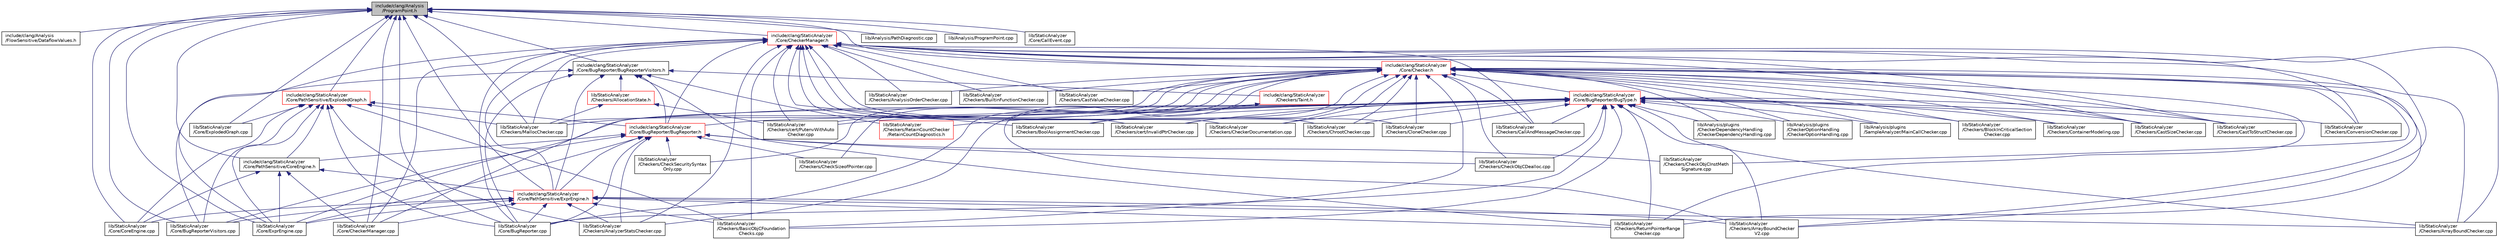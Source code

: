 digraph "include/clang/Analysis/ProgramPoint.h"
{
 // LATEX_PDF_SIZE
  bgcolor="transparent";
  edge [fontname="Helvetica",fontsize="10",labelfontname="Helvetica",labelfontsize="10"];
  node [fontname="Helvetica",fontsize="10",shape=record];
  Node1 [label="include/clang/Analysis\l/ProgramPoint.h",height=0.2,width=0.4,color="black", fillcolor="grey75", style="filled", fontcolor="black",tooltip=" "];
  Node1 -> Node2 [dir="back",color="midnightblue",fontsize="10",style="solid",fontname="Helvetica"];
  Node2 [label="include/clang/Analysis\l/FlowSensitive/DataflowValues.h",height=0.2,width=0.4,color="black",URL="$DataflowValues_8h.html",tooltip=" "];
  Node1 -> Node3 [dir="back",color="midnightblue",fontsize="10",style="solid",fontname="Helvetica"];
  Node3 [label="include/clang/StaticAnalyzer\l/Core/BugReporter/BugReporterVisitors.h",height=0.2,width=0.4,color="black",URL="$BugReporterVisitors_8h.html",tooltip=" "];
  Node3 -> Node4 [dir="back",color="midnightblue",fontsize="10",style="solid",fontname="Helvetica"];
  Node4 [label="include/clang/StaticAnalyzer\l/Checkers/Taint.h",height=0.2,width=0.4,color="red",URL="$Taint_8h.html",tooltip=" "];
  Node4 -> Node5 [dir="back",color="midnightblue",fontsize="10",style="solid",fontname="Helvetica"];
  Node5 [label="lib/StaticAnalyzer\l/Checkers/ArrayBoundChecker\lV2.cpp",height=0.2,width=0.4,color="black",URL="$ArrayBoundCheckerV2_8cpp.html",tooltip=" "];
  Node4 -> Node6 [dir="back",color="midnightblue",fontsize="10",style="solid",fontname="Helvetica"];
  Node6 [label="lib/StaticAnalyzer\l/Checkers/BoolAssignmentChecker.cpp",height=0.2,width=0.4,color="black",URL="$BoolAssignmentChecker_8cpp.html",tooltip=" "];
  Node3 -> Node13 [dir="back",color="midnightblue",fontsize="10",style="solid",fontname="Helvetica"];
  Node13 [label="include/clang/StaticAnalyzer\l/Core/BugReporter/BugReporter.h",height=0.2,width=0.4,color="red",URL="$BugReporter_8h.html",tooltip=" "];
  Node13 -> Node165 [dir="back",color="midnightblue",fontsize="10",style="solid",fontname="Helvetica"];
  Node165 [label="include/clang/StaticAnalyzer\l/Core/PathSensitive/CoreEngine.h",height=0.2,width=0.4,color="black",URL="$CoreEngine_8h.html",tooltip=" "];
  Node165 -> Node15 [dir="back",color="midnightblue",fontsize="10",style="solid",fontname="Helvetica"];
  Node15 [label="include/clang/StaticAnalyzer\l/Core/PathSensitive/ExprEngine.h",height=0.2,width=0.4,color="red",URL="$ExprEngine_8h.html",tooltip=" "];
  Node15 -> Node142 [dir="back",color="midnightblue",fontsize="10",style="solid",fontname="Helvetica"];
  Node142 [label="lib/StaticAnalyzer\l/Checkers/AnalyzerStatsChecker.cpp",height=0.2,width=0.4,color="black",URL="$AnalyzerStatsChecker_8cpp.html",tooltip=" "];
  Node15 -> Node106 [dir="back",color="midnightblue",fontsize="10",style="solid",fontname="Helvetica"];
  Node106 [label="lib/StaticAnalyzer\l/Checkers/ArrayBoundChecker.cpp",height=0.2,width=0.4,color="black",URL="$ArrayBoundChecker_8cpp.html",tooltip=" "];
  Node15 -> Node5 [dir="back",color="midnightblue",fontsize="10",style="solid",fontname="Helvetica"];
  Node15 -> Node18 [dir="back",color="midnightblue",fontsize="10",style="solid",fontname="Helvetica"];
  Node18 [label="lib/StaticAnalyzer\l/Checkers/BasicObjCFoundation\lChecks.cpp",height=0.2,width=0.4,color="black",URL="$BasicObjCFoundationChecks_8cpp.html",tooltip=" "];
  Node15 -> Node130 [dir="back",color="midnightblue",fontsize="10",style="solid",fontname="Helvetica"];
  Node130 [label="lib/StaticAnalyzer\l/Checkers/ReturnPointerRange\lChecker.cpp",height=0.2,width=0.4,color="black",URL="$ReturnPointerRangeChecker_8cpp.html",tooltip=" "];
  Node15 -> Node143 [dir="back",color="midnightblue",fontsize="10",style="solid",fontname="Helvetica"];
  Node143 [label="lib/StaticAnalyzer\l/Core/BugReporter.cpp",height=0.2,width=0.4,color="black",URL="$BugReporter_8cpp.html",tooltip=" "];
  Node15 -> Node89 [dir="back",color="midnightblue",fontsize="10",style="solid",fontname="Helvetica"];
  Node89 [label="lib/StaticAnalyzer\l/Core/BugReporterVisitors.cpp",height=0.2,width=0.4,color="black",URL="$BugReporterVisitors_8cpp.html",tooltip=" "];
  Node15 -> Node90 [dir="back",color="midnightblue",fontsize="10",style="solid",fontname="Helvetica"];
  Node90 [label="lib/StaticAnalyzer\l/Core/CheckerManager.cpp",height=0.2,width=0.4,color="black",URL="$CheckerManager_8cpp.html",tooltip=" "];
  Node15 -> Node144 [dir="back",color="midnightblue",fontsize="10",style="solid",fontname="Helvetica"];
  Node144 [label="lib/StaticAnalyzer\l/Core/CoreEngine.cpp",height=0.2,width=0.4,color="black",URL="$CoreEngine_8cpp.html",tooltip=" "];
  Node15 -> Node92 [dir="back",color="midnightblue",fontsize="10",style="solid",fontname="Helvetica"];
  Node92 [label="lib/StaticAnalyzer\l/Core/ExprEngine.cpp",height=0.2,width=0.4,color="black",URL="$ExprEngine_8cpp.html",tooltip=" "];
  Node165 -> Node90 [dir="back",color="midnightblue",fontsize="10",style="solid",fontname="Helvetica"];
  Node165 -> Node144 [dir="back",color="midnightblue",fontsize="10",style="solid",fontname="Helvetica"];
  Node165 -> Node92 [dir="back",color="midnightblue",fontsize="10",style="solid",fontname="Helvetica"];
  Node13 -> Node15 [dir="back",color="midnightblue",fontsize="10",style="solid",fontname="Helvetica"];
  Node13 -> Node142 [dir="back",color="midnightblue",fontsize="10",style="solid",fontname="Helvetica"];
  Node13 -> Node50 [dir="back",color="midnightblue",fontsize="10",style="solid",fontname="Helvetica"];
  Node50 [label="lib/StaticAnalyzer\l/Checkers/CheckObjCDealloc.cpp",height=0.2,width=0.4,color="black",URL="$CheckObjCDealloc_8cpp.html",tooltip=" "];
  Node13 -> Node166 [dir="back",color="midnightblue",fontsize="10",style="solid",fontname="Helvetica"];
  Node166 [label="lib/StaticAnalyzer\l/Checkers/CheckObjCInstMeth\lSignature.cpp",height=0.2,width=0.4,color="black",URL="$CheckObjCInstMethSignature_8cpp.html",tooltip=" "];
  Node13 -> Node150 [dir="back",color="midnightblue",fontsize="10",style="solid",fontname="Helvetica"];
  Node150 [label="lib/StaticAnalyzer\l/Checkers/CheckSecuritySyntax\lOnly.cpp",height=0.2,width=0.4,color="black",URL="$CheckSecuritySyntaxOnly_8cpp.html",tooltip=" "];
  Node13 -> Node151 [dir="back",color="midnightblue",fontsize="10",style="solid",fontname="Helvetica"];
  Node151 [label="lib/StaticAnalyzer\l/Checkers/CheckSizeofPointer.cpp",height=0.2,width=0.4,color="black",URL="$CheckSizeofPointer_8cpp.html",tooltip=" "];
  Node13 -> Node143 [dir="back",color="midnightblue",fontsize="10",style="solid",fontname="Helvetica"];
  Node13 -> Node89 [dir="back",color="midnightblue",fontsize="10",style="solid",fontname="Helvetica"];
  Node13 -> Node92 [dir="back",color="midnightblue",fontsize="10",style="solid",fontname="Helvetica"];
  Node3 -> Node15 [dir="back",color="midnightblue",fontsize="10",style="solid",fontname="Helvetica"];
  Node3 -> Node175 [dir="back",color="midnightblue",fontsize="10",style="solid",fontname="Helvetica"];
  Node175 [label="lib/StaticAnalyzer\l/Checkers/AllocationState.h",height=0.2,width=0.4,color="red",URL="$AllocationState_8h.html",tooltip=" "];
  Node175 -> Node22 [dir="back",color="midnightblue",fontsize="10",style="solid",fontname="Helvetica"];
  Node22 [label="lib/StaticAnalyzer\l/Checkers/cert/PutenvWithAuto\lChecker.cpp",height=0.2,width=0.4,color="black",URL="$PutenvWithAutoChecker_8cpp.html",tooltip=" "];
  Node175 -> Node34 [dir="back",color="midnightblue",fontsize="10",style="solid",fontname="Helvetica"];
  Node34 [label="lib/StaticAnalyzer\l/Checkers/MallocChecker.cpp",height=0.2,width=0.4,color="black",URL="$MallocChecker_8cpp.html",tooltip=" "];
  Node3 -> Node72 [dir="back",color="midnightblue",fontsize="10",style="solid",fontname="Helvetica"];
  Node72 [label="lib/StaticAnalyzer\l/Checkers/RetainCountChecker\l/RetainCountDiagnostics.h",height=0.2,width=0.4,color="red",URL="$RetainCountDiagnostics_8h.html",tooltip=" "];
  Node3 -> Node130 [dir="back",color="midnightblue",fontsize="10",style="solid",fontname="Helvetica"];
  Node3 -> Node143 [dir="back",color="midnightblue",fontsize="10",style="solid",fontname="Helvetica"];
  Node3 -> Node89 [dir="back",color="midnightblue",fontsize="10",style="solid",fontname="Helvetica"];
  Node1 -> Node176 [dir="back",color="midnightblue",fontsize="10",style="solid",fontname="Helvetica"];
  Node176 [label="include/clang/StaticAnalyzer\l/Core/Checker.h",height=0.2,width=0.4,color="red",URL="$Checker_8h.html",tooltip=" "];
  Node176 -> Node177 [dir="back",color="midnightblue",fontsize="10",style="solid",fontname="Helvetica"];
  Node177 [label="include/clang/StaticAnalyzer\l/Core/BugReporter/BugType.h",height=0.2,width=0.4,color="red",URL="$BugType_8h.html",tooltip=" "];
  Node177 -> Node13 [dir="back",color="midnightblue",fontsize="10",style="solid",fontname="Helvetica"];
  Node177 -> Node103 [dir="back",color="midnightblue",fontsize="10",style="solid",fontname="Helvetica"];
  Node103 [label="lib/Analysis/plugins\l/CheckerDependencyHandling\l/CheckerDependencyHandling.cpp",height=0.2,width=0.4,color="black",URL="$CheckerDependencyHandling_8cpp.html",tooltip=" "];
  Node177 -> Node104 [dir="back",color="midnightblue",fontsize="10",style="solid",fontname="Helvetica"];
  Node104 [label="lib/Analysis/plugins\l/CheckerOptionHandling\l/CheckerOptionHandling.cpp",height=0.2,width=0.4,color="black",URL="$CheckerOptionHandling_8cpp.html",tooltip=" "];
  Node177 -> Node105 [dir="back",color="midnightblue",fontsize="10",style="solid",fontname="Helvetica"];
  Node105 [label="lib/Analysis/plugins\l/SampleAnalyzer/MainCallChecker.cpp",height=0.2,width=0.4,color="black",URL="$MainCallChecker_8cpp.html",tooltip=" "];
  Node177 -> Node106 [dir="back",color="midnightblue",fontsize="10",style="solid",fontname="Helvetica"];
  Node177 -> Node5 [dir="back",color="midnightblue",fontsize="10",style="solid",fontname="Helvetica"];
  Node177 -> Node18 [dir="back",color="midnightblue",fontsize="10",style="solid",fontname="Helvetica"];
  Node177 -> Node19 [dir="back",color="midnightblue",fontsize="10",style="solid",fontname="Helvetica"];
  Node19 [label="lib/StaticAnalyzer\l/Checkers/BlockInCriticalSection\lChecker.cpp",height=0.2,width=0.4,color="black",URL="$BlockInCriticalSectionChecker_8cpp.html",tooltip=" "];
  Node177 -> Node6 [dir="back",color="midnightblue",fontsize="10",style="solid",fontname="Helvetica"];
  Node177 -> Node49 [dir="back",color="midnightblue",fontsize="10",style="solid",fontname="Helvetica"];
  Node49 [label="lib/StaticAnalyzer\l/Checkers/CallAndMessageChecker.cpp",height=0.2,width=0.4,color="black",URL="$CallAndMessageChecker_8cpp.html",tooltip=" "];
  Node177 -> Node107 [dir="back",color="midnightblue",fontsize="10",style="solid",fontname="Helvetica"];
  Node107 [label="lib/StaticAnalyzer\l/Checkers/CastSizeChecker.cpp",height=0.2,width=0.4,color="black",URL="$CastSizeChecker_8cpp.html",tooltip=" "];
  Node177 -> Node108 [dir="back",color="midnightblue",fontsize="10",style="solid",fontname="Helvetica"];
  Node108 [label="lib/StaticAnalyzer\l/Checkers/CastToStructChecker.cpp",height=0.2,width=0.4,color="black",URL="$CastToStructChecker_8cpp.html",tooltip=" "];
  Node177 -> Node21 [dir="back",color="midnightblue",fontsize="10",style="solid",fontname="Helvetica"];
  Node21 [label="lib/StaticAnalyzer\l/Checkers/cert/InvalidPtrChecker.cpp",height=0.2,width=0.4,color="black",URL="$InvalidPtrChecker_8cpp.html",tooltip=" "];
  Node177 -> Node22 [dir="back",color="midnightblue",fontsize="10",style="solid",fontname="Helvetica"];
  Node177 -> Node109 [dir="back",color="midnightblue",fontsize="10",style="solid",fontname="Helvetica"];
  Node109 [label="lib/StaticAnalyzer\l/Checkers/CheckerDocumentation.cpp",height=0.2,width=0.4,color="black",URL="$CheckerDocumentation_8cpp.html",tooltip=" "];
  Node177 -> Node50 [dir="back",color="midnightblue",fontsize="10",style="solid",fontname="Helvetica"];
  Node177 -> Node23 [dir="back",color="midnightblue",fontsize="10",style="solid",fontname="Helvetica"];
  Node23 [label="lib/StaticAnalyzer\l/Checkers/ChrootChecker.cpp",height=0.2,width=0.4,color="black",URL="$ChrootChecker_8cpp.html",tooltip=" "];
  Node177 -> Node111 [dir="back",color="midnightblue",fontsize="10",style="solid",fontname="Helvetica"];
  Node111 [label="lib/StaticAnalyzer\l/Checkers/CloneChecker.cpp",height=0.2,width=0.4,color="black",URL="$CloneChecker_8cpp.html",tooltip=" "];
  Node177 -> Node24 [dir="back",color="midnightblue",fontsize="10",style="solid",fontname="Helvetica"];
  Node24 [label="lib/StaticAnalyzer\l/Checkers/ContainerModeling.cpp",height=0.2,width=0.4,color="black",URL="$ContainerModeling_8cpp.html",tooltip=" "];
  Node177 -> Node112 [dir="back",color="midnightblue",fontsize="10",style="solid",fontname="Helvetica"];
  Node112 [label="lib/StaticAnalyzer\l/Checkers/ConversionChecker.cpp",height=0.2,width=0.4,color="black",URL="$ConversionChecker_8cpp.html",tooltip=" "];
  Node177 -> Node34 [dir="back",color="midnightblue",fontsize="10",style="solid",fontname="Helvetica"];
  Node177 -> Node72 [dir="back",color="midnightblue",fontsize="10",style="solid",fontname="Helvetica"];
  Node177 -> Node130 [dir="back",color="midnightblue",fontsize="10",style="solid",fontname="Helvetica"];
  Node177 -> Node143 [dir="back",color="midnightblue",fontsize="10",style="solid",fontname="Helvetica"];
  Node177 -> Node92 [dir="back",color="midnightblue",fontsize="10",style="solid",fontname="Helvetica"];
  Node176 -> Node103 [dir="back",color="midnightblue",fontsize="10",style="solid",fontname="Helvetica"];
  Node176 -> Node104 [dir="back",color="midnightblue",fontsize="10",style="solid",fontname="Helvetica"];
  Node176 -> Node105 [dir="back",color="midnightblue",fontsize="10",style="solid",fontname="Helvetica"];
  Node176 -> Node47 [dir="back",color="midnightblue",fontsize="10",style="solid",fontname="Helvetica"];
  Node47 [label="lib/StaticAnalyzer\l/Checkers/AnalysisOrderChecker.cpp",height=0.2,width=0.4,color="black",URL="$AnalysisOrderChecker_8cpp.html",tooltip=" "];
  Node176 -> Node142 [dir="back",color="midnightblue",fontsize="10",style="solid",fontname="Helvetica"];
  Node176 -> Node106 [dir="back",color="midnightblue",fontsize="10",style="solid",fontname="Helvetica"];
  Node176 -> Node5 [dir="back",color="midnightblue",fontsize="10",style="solid",fontname="Helvetica"];
  Node176 -> Node18 [dir="back",color="midnightblue",fontsize="10",style="solid",fontname="Helvetica"];
  Node176 -> Node19 [dir="back",color="midnightblue",fontsize="10",style="solid",fontname="Helvetica"];
  Node176 -> Node6 [dir="back",color="midnightblue",fontsize="10",style="solid",fontname="Helvetica"];
  Node176 -> Node48 [dir="back",color="midnightblue",fontsize="10",style="solid",fontname="Helvetica"];
  Node48 [label="lib/StaticAnalyzer\l/Checkers/BuiltinFunctionChecker.cpp",height=0.2,width=0.4,color="black",URL="$BuiltinFunctionChecker_8cpp.html",tooltip=" "];
  Node176 -> Node49 [dir="back",color="midnightblue",fontsize="10",style="solid",fontname="Helvetica"];
  Node176 -> Node107 [dir="back",color="midnightblue",fontsize="10",style="solid",fontname="Helvetica"];
  Node176 -> Node108 [dir="back",color="midnightblue",fontsize="10",style="solid",fontname="Helvetica"];
  Node176 -> Node20 [dir="back",color="midnightblue",fontsize="10",style="solid",fontname="Helvetica"];
  Node20 [label="lib/StaticAnalyzer\l/Checkers/CastValueChecker.cpp",height=0.2,width=0.4,color="black",URL="$CastValueChecker_8cpp.html",tooltip=" "];
  Node176 -> Node21 [dir="back",color="midnightblue",fontsize="10",style="solid",fontname="Helvetica"];
  Node176 -> Node22 [dir="back",color="midnightblue",fontsize="10",style="solid",fontname="Helvetica"];
  Node176 -> Node109 [dir="back",color="midnightblue",fontsize="10",style="solid",fontname="Helvetica"];
  Node176 -> Node50 [dir="back",color="midnightblue",fontsize="10",style="solid",fontname="Helvetica"];
  Node176 -> Node166 [dir="back",color="midnightblue",fontsize="10",style="solid",fontname="Helvetica"];
  Node176 -> Node150 [dir="back",color="midnightblue",fontsize="10",style="solid",fontname="Helvetica"];
  Node176 -> Node151 [dir="back",color="midnightblue",fontsize="10",style="solid",fontname="Helvetica"];
  Node176 -> Node23 [dir="back",color="midnightblue",fontsize="10",style="solid",fontname="Helvetica"];
  Node176 -> Node111 [dir="back",color="midnightblue",fontsize="10",style="solid",fontname="Helvetica"];
  Node176 -> Node24 [dir="back",color="midnightblue",fontsize="10",style="solid",fontname="Helvetica"];
  Node176 -> Node112 [dir="back",color="midnightblue",fontsize="10",style="solid",fontname="Helvetica"];
  Node176 -> Node34 [dir="back",color="midnightblue",fontsize="10",style="solid",fontname="Helvetica"];
  Node176 -> Node130 [dir="back",color="midnightblue",fontsize="10",style="solid",fontname="Helvetica"];
  Node176 -> Node143 [dir="back",color="midnightblue",fontsize="10",style="solid",fontname="Helvetica"];
  Node176 -> Node90 [dir="back",color="midnightblue",fontsize="10",style="solid",fontname="Helvetica"];
  Node1 -> Node180 [dir="back",color="midnightblue",fontsize="10",style="solid",fontname="Helvetica"];
  Node180 [label="include/clang/StaticAnalyzer\l/Core/CheckerManager.h",height=0.2,width=0.4,color="red",URL="$CheckerManager_8h.html",tooltip=" "];
  Node180 -> Node13 [dir="back",color="midnightblue",fontsize="10",style="solid",fontname="Helvetica"];
  Node180 -> Node176 [dir="back",color="midnightblue",fontsize="10",style="solid",fontname="Helvetica"];
  Node180 -> Node15 [dir="back",color="midnightblue",fontsize="10",style="solid",fontname="Helvetica"];
  Node180 -> Node47 [dir="back",color="midnightblue",fontsize="10",style="solid",fontname="Helvetica"];
  Node180 -> Node142 [dir="back",color="midnightblue",fontsize="10",style="solid",fontname="Helvetica"];
  Node180 -> Node106 [dir="back",color="midnightblue",fontsize="10",style="solid",fontname="Helvetica"];
  Node180 -> Node5 [dir="back",color="midnightblue",fontsize="10",style="solid",fontname="Helvetica"];
  Node180 -> Node18 [dir="back",color="midnightblue",fontsize="10",style="solid",fontname="Helvetica"];
  Node180 -> Node6 [dir="back",color="midnightblue",fontsize="10",style="solid",fontname="Helvetica"];
  Node180 -> Node48 [dir="back",color="midnightblue",fontsize="10",style="solid",fontname="Helvetica"];
  Node180 -> Node49 [dir="back",color="midnightblue",fontsize="10",style="solid",fontname="Helvetica"];
  Node180 -> Node107 [dir="back",color="midnightblue",fontsize="10",style="solid",fontname="Helvetica"];
  Node180 -> Node108 [dir="back",color="midnightblue",fontsize="10",style="solid",fontname="Helvetica"];
  Node180 -> Node20 [dir="back",color="midnightblue",fontsize="10",style="solid",fontname="Helvetica"];
  Node180 -> Node21 [dir="back",color="midnightblue",fontsize="10",style="solid",fontname="Helvetica"];
  Node180 -> Node22 [dir="back",color="midnightblue",fontsize="10",style="solid",fontname="Helvetica"];
  Node180 -> Node109 [dir="back",color="midnightblue",fontsize="10",style="solid",fontname="Helvetica"];
  Node180 -> Node23 [dir="back",color="midnightblue",fontsize="10",style="solid",fontname="Helvetica"];
  Node180 -> Node111 [dir="back",color="midnightblue",fontsize="10",style="solid",fontname="Helvetica"];
  Node180 -> Node112 [dir="back",color="midnightblue",fontsize="10",style="solid",fontname="Helvetica"];
  Node180 -> Node34 [dir="back",color="midnightblue",fontsize="10",style="solid",fontname="Helvetica"];
  Node180 -> Node130 [dir="back",color="midnightblue",fontsize="10",style="solid",fontname="Helvetica"];
  Node180 -> Node143 [dir="back",color="midnightblue",fontsize="10",style="solid",fontname="Helvetica"];
  Node180 -> Node90 [dir="back",color="midnightblue",fontsize="10",style="solid",fontname="Helvetica"];
  Node180 -> Node92 [dir="back",color="midnightblue",fontsize="10",style="solid",fontname="Helvetica"];
  Node1 -> Node165 [dir="back",color="midnightblue",fontsize="10",style="solid",fontname="Helvetica"];
  Node1 -> Node185 [dir="back",color="midnightblue",fontsize="10",style="solid",fontname="Helvetica"];
  Node185 [label="include/clang/StaticAnalyzer\l/Core/PathSensitive/ExplodedGraph.h",height=0.2,width=0.4,color="red",URL="$ExplodedGraph_8h.html",tooltip=" "];
  Node185 -> Node13 [dir="back",color="midnightblue",fontsize="10",style="solid",fontname="Helvetica"];
  Node185 -> Node165 [dir="back",color="midnightblue",fontsize="10",style="solid",fontname="Helvetica"];
  Node185 -> Node142 [dir="back",color="midnightblue",fontsize="10",style="solid",fontname="Helvetica"];
  Node185 -> Node18 [dir="back",color="midnightblue",fontsize="10",style="solid",fontname="Helvetica"];
  Node185 -> Node34 [dir="back",color="midnightblue",fontsize="10",style="solid",fontname="Helvetica"];
  Node185 -> Node143 [dir="back",color="midnightblue",fontsize="10",style="solid",fontname="Helvetica"];
  Node185 -> Node89 [dir="back",color="midnightblue",fontsize="10",style="solid",fontname="Helvetica"];
  Node185 -> Node144 [dir="back",color="midnightblue",fontsize="10",style="solid",fontname="Helvetica"];
  Node185 -> Node91 [dir="back",color="midnightblue",fontsize="10",style="solid",fontname="Helvetica"];
  Node91 [label="lib/StaticAnalyzer\l/Core/ExplodedGraph.cpp",height=0.2,width=0.4,color="black",URL="$ExplodedGraph_8cpp.html",tooltip=" "];
  Node185 -> Node92 [dir="back",color="midnightblue",fontsize="10",style="solid",fontname="Helvetica"];
  Node1 -> Node15 [dir="back",color="midnightblue",fontsize="10",style="solid",fontname="Helvetica"];
  Node1 -> Node190 [dir="back",color="midnightblue",fontsize="10",style="solid",fontname="Helvetica"];
  Node190 [label="lib/Analysis/PathDiagnostic.cpp",height=0.2,width=0.4,color="black",URL="$PathDiagnostic_8cpp.html",tooltip=" "];
  Node1 -> Node191 [dir="back",color="midnightblue",fontsize="10",style="solid",fontname="Helvetica"];
  Node191 [label="lib/Analysis/ProgramPoint.cpp",height=0.2,width=0.4,color="black",URL="$ProgramPoint_8cpp.html",tooltip=" "];
  Node1 -> Node34 [dir="back",color="midnightblue",fontsize="10",style="solid",fontname="Helvetica"];
  Node1 -> Node143 [dir="back",color="midnightblue",fontsize="10",style="solid",fontname="Helvetica"];
  Node1 -> Node89 [dir="back",color="midnightblue",fontsize="10",style="solid",fontname="Helvetica"];
  Node1 -> Node46 [dir="back",color="midnightblue",fontsize="10",style="solid",fontname="Helvetica"];
  Node46 [label="lib/StaticAnalyzer\l/Core/CallEvent.cpp",height=0.2,width=0.4,color="black",URL="$CallEvent_8cpp.html",tooltip=" "];
  Node1 -> Node90 [dir="back",color="midnightblue",fontsize="10",style="solid",fontname="Helvetica"];
  Node1 -> Node144 [dir="back",color="midnightblue",fontsize="10",style="solid",fontname="Helvetica"];
  Node1 -> Node91 [dir="back",color="midnightblue",fontsize="10",style="solid",fontname="Helvetica"];
  Node1 -> Node92 [dir="back",color="midnightblue",fontsize="10",style="solid",fontname="Helvetica"];
}
